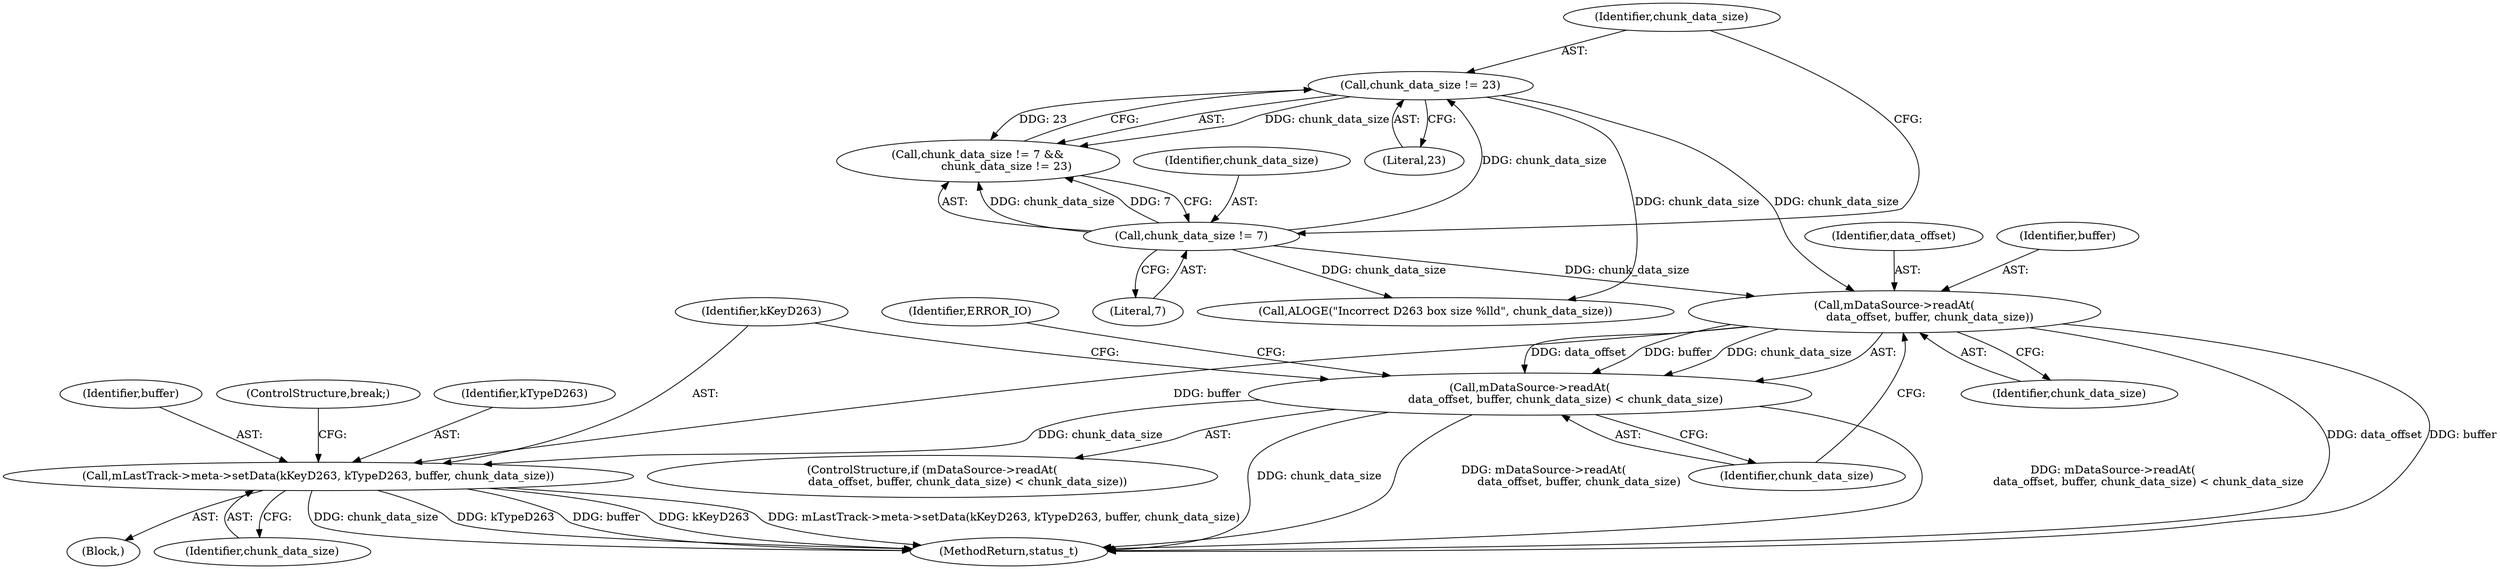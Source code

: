 digraph "0_Android_463a6f807e187828442949d1924e143cf07778c6@API" {
"1002210" [label="(Call,mDataSource->readAt(\n                    data_offset, buffer, chunk_data_size))"];
"1002199" [label="(Call,chunk_data_size != 23)"];
"1002196" [label="(Call,chunk_data_size != 7)"];
"1002209" [label="(Call,mDataSource->readAt(\n                    data_offset, buffer, chunk_data_size) < chunk_data_size)"];
"1002218" [label="(Call,mLastTrack->meta->setData(kKeyD263, kTypeD263, buffer, chunk_data_size))"];
"1002218" [label="(Call,mLastTrack->meta->setData(kKeyD263, kTypeD263, buffer, chunk_data_size))"];
"1002220" [label="(Identifier,kTypeD263)"];
"1002209" [label="(Call,mDataSource->readAt(\n                    data_offset, buffer, chunk_data_size) < chunk_data_size)"];
"1002219" [label="(Identifier,kKeyD263)"];
"1002211" [label="(Identifier,data_offset)"];
"1002213" [label="(Identifier,chunk_data_size)"];
"1002214" [label="(Identifier,chunk_data_size)"];
"1002188" [label="(Block,)"];
"1002210" [label="(Call,mDataSource->readAt(\n                    data_offset, buffer, chunk_data_size))"];
"1002221" [label="(Identifier,buffer)"];
"1002200" [label="(Identifier,chunk_data_size)"];
"1002223" [label="(ControlStructure,break;)"];
"1002212" [label="(Identifier,buffer)"];
"1002208" [label="(ControlStructure,if (mDataSource->readAt(\n                    data_offset, buffer, chunk_data_size) < chunk_data_size))"];
"1002198" [label="(Literal,7)"];
"1002195" [label="(Call,chunk_data_size != 7 &&\n                chunk_data_size != 23)"];
"1002222" [label="(Identifier,chunk_data_size)"];
"1002911" [label="(MethodReturn,status_t)"];
"1002196" [label="(Call,chunk_data_size != 7)"];
"1002197" [label="(Identifier,chunk_data_size)"];
"1002217" [label="(Identifier,ERROR_IO)"];
"1002201" [label="(Literal,23)"];
"1002203" [label="(Call,ALOGE(\"Incorrect D263 box size %lld\", chunk_data_size))"];
"1002199" [label="(Call,chunk_data_size != 23)"];
"1002210" -> "1002209"  [label="AST: "];
"1002210" -> "1002213"  [label="CFG: "];
"1002211" -> "1002210"  [label="AST: "];
"1002212" -> "1002210"  [label="AST: "];
"1002213" -> "1002210"  [label="AST: "];
"1002214" -> "1002210"  [label="CFG: "];
"1002210" -> "1002911"  [label="DDG: data_offset"];
"1002210" -> "1002911"  [label="DDG: buffer"];
"1002210" -> "1002209"  [label="DDG: data_offset"];
"1002210" -> "1002209"  [label="DDG: buffer"];
"1002210" -> "1002209"  [label="DDG: chunk_data_size"];
"1002199" -> "1002210"  [label="DDG: chunk_data_size"];
"1002196" -> "1002210"  [label="DDG: chunk_data_size"];
"1002210" -> "1002218"  [label="DDG: buffer"];
"1002199" -> "1002195"  [label="AST: "];
"1002199" -> "1002201"  [label="CFG: "];
"1002200" -> "1002199"  [label="AST: "];
"1002201" -> "1002199"  [label="AST: "];
"1002195" -> "1002199"  [label="CFG: "];
"1002199" -> "1002195"  [label="DDG: chunk_data_size"];
"1002199" -> "1002195"  [label="DDG: 23"];
"1002196" -> "1002199"  [label="DDG: chunk_data_size"];
"1002199" -> "1002203"  [label="DDG: chunk_data_size"];
"1002196" -> "1002195"  [label="AST: "];
"1002196" -> "1002198"  [label="CFG: "];
"1002197" -> "1002196"  [label="AST: "];
"1002198" -> "1002196"  [label="AST: "];
"1002200" -> "1002196"  [label="CFG: "];
"1002195" -> "1002196"  [label="CFG: "];
"1002196" -> "1002195"  [label="DDG: chunk_data_size"];
"1002196" -> "1002195"  [label="DDG: 7"];
"1002196" -> "1002203"  [label="DDG: chunk_data_size"];
"1002209" -> "1002208"  [label="AST: "];
"1002209" -> "1002214"  [label="CFG: "];
"1002214" -> "1002209"  [label="AST: "];
"1002217" -> "1002209"  [label="CFG: "];
"1002219" -> "1002209"  [label="CFG: "];
"1002209" -> "1002911"  [label="DDG: chunk_data_size"];
"1002209" -> "1002911"  [label="DDG: mDataSource->readAt(\n                    data_offset, buffer, chunk_data_size)"];
"1002209" -> "1002911"  [label="DDG: mDataSource->readAt(\n                    data_offset, buffer, chunk_data_size) < chunk_data_size"];
"1002209" -> "1002218"  [label="DDG: chunk_data_size"];
"1002218" -> "1002188"  [label="AST: "];
"1002218" -> "1002222"  [label="CFG: "];
"1002219" -> "1002218"  [label="AST: "];
"1002220" -> "1002218"  [label="AST: "];
"1002221" -> "1002218"  [label="AST: "];
"1002222" -> "1002218"  [label="AST: "];
"1002223" -> "1002218"  [label="CFG: "];
"1002218" -> "1002911"  [label="DDG: chunk_data_size"];
"1002218" -> "1002911"  [label="DDG: kTypeD263"];
"1002218" -> "1002911"  [label="DDG: buffer"];
"1002218" -> "1002911"  [label="DDG: kKeyD263"];
"1002218" -> "1002911"  [label="DDG: mLastTrack->meta->setData(kKeyD263, kTypeD263, buffer, chunk_data_size)"];
}
